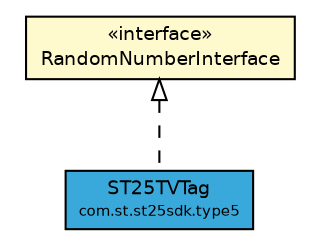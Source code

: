 #!/usr/local/bin/dot
#
# Class diagram 
# Generated by UMLGraph version R5_7_2-3-gee82a7 (http://www.umlgraph.org/)
#

digraph G {
	edge [fontname="Helvetica",fontsize=10,labelfontname="Helvetica",labelfontsize=10];
	node [fontname="Helvetica",fontsize=10,shape=plaintext];
	nodesep=0.25;
	ranksep=0.5;
	// com.st.st25sdk.RandomNumberInterface
	c14032 [label=<<table title="com.st.st25sdk.RandomNumberInterface" border="0" cellborder="1" cellspacing="0" cellpadding="2" port="p" bgcolor="lemonChiffon" href="./RandomNumberInterface.html">
		<tr><td><table border="0" cellspacing="0" cellpadding="1">
<tr><td align="center" balign="center"> &#171;interface&#187; </td></tr>
<tr><td align="center" balign="center"> RandomNumberInterface </td></tr>
		</table></td></tr>
		</table>>, URL="./RandomNumberInterface.html", fontname="Helvetica", fontcolor="black", fontsize=9.0];
	// com.st.st25sdk.type5.ST25TVTag
	c14165 [label=<<table title="com.st.st25sdk.type5.ST25TVTag" border="0" cellborder="1" cellspacing="0" cellpadding="2" port="p" bgcolor="#39a9dc" href="./type5/ST25TVTag.html">
		<tr><td><table border="0" cellspacing="0" cellpadding="1">
<tr><td align="center" balign="center"> ST25TVTag </td></tr>
<tr><td align="center" balign="center"><font point-size="7.0"> com.st.st25sdk.type5 </font></td></tr>
		</table></td></tr>
		</table>>, URL="./type5/ST25TVTag.html", fontname="Helvetica", fontcolor="black", fontsize=9.0];
	//com.st.st25sdk.type5.ST25TVTag implements com.st.st25sdk.RandomNumberInterface
	c14032:p -> c14165:p [dir=back,arrowtail=empty,style=dashed];
}

